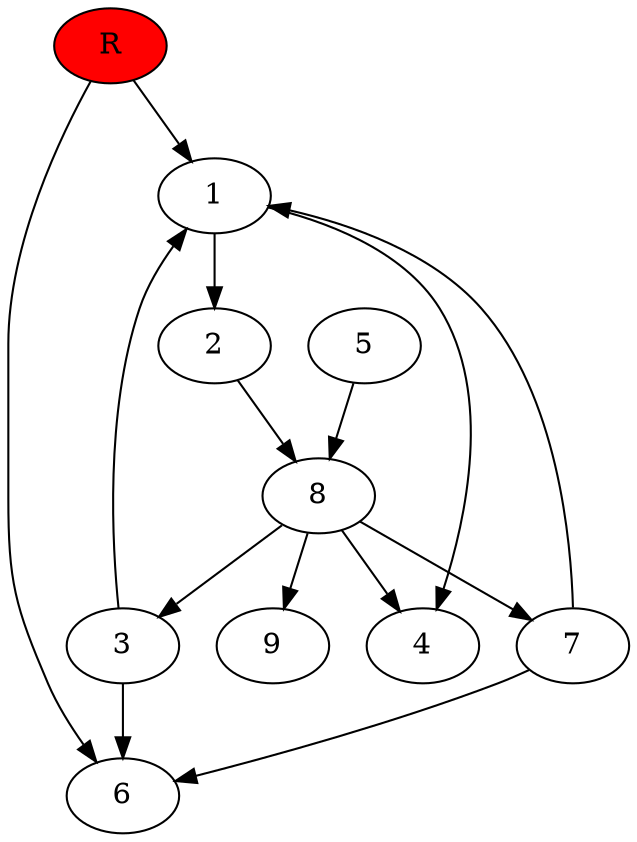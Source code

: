 digraph prb28401 {
	1
	2
	3
	4
	5
	6
	7
	8
	R [fillcolor="#ff0000" style=filled]
	1 -> 2
	1 -> 4
	2 -> 8
	3 -> 1
	3 -> 6
	5 -> 8
	7 -> 1
	7 -> 6
	8 -> 3
	8 -> 4
	8 -> 7
	8 -> 9
	R -> 1
	R -> 6
}
